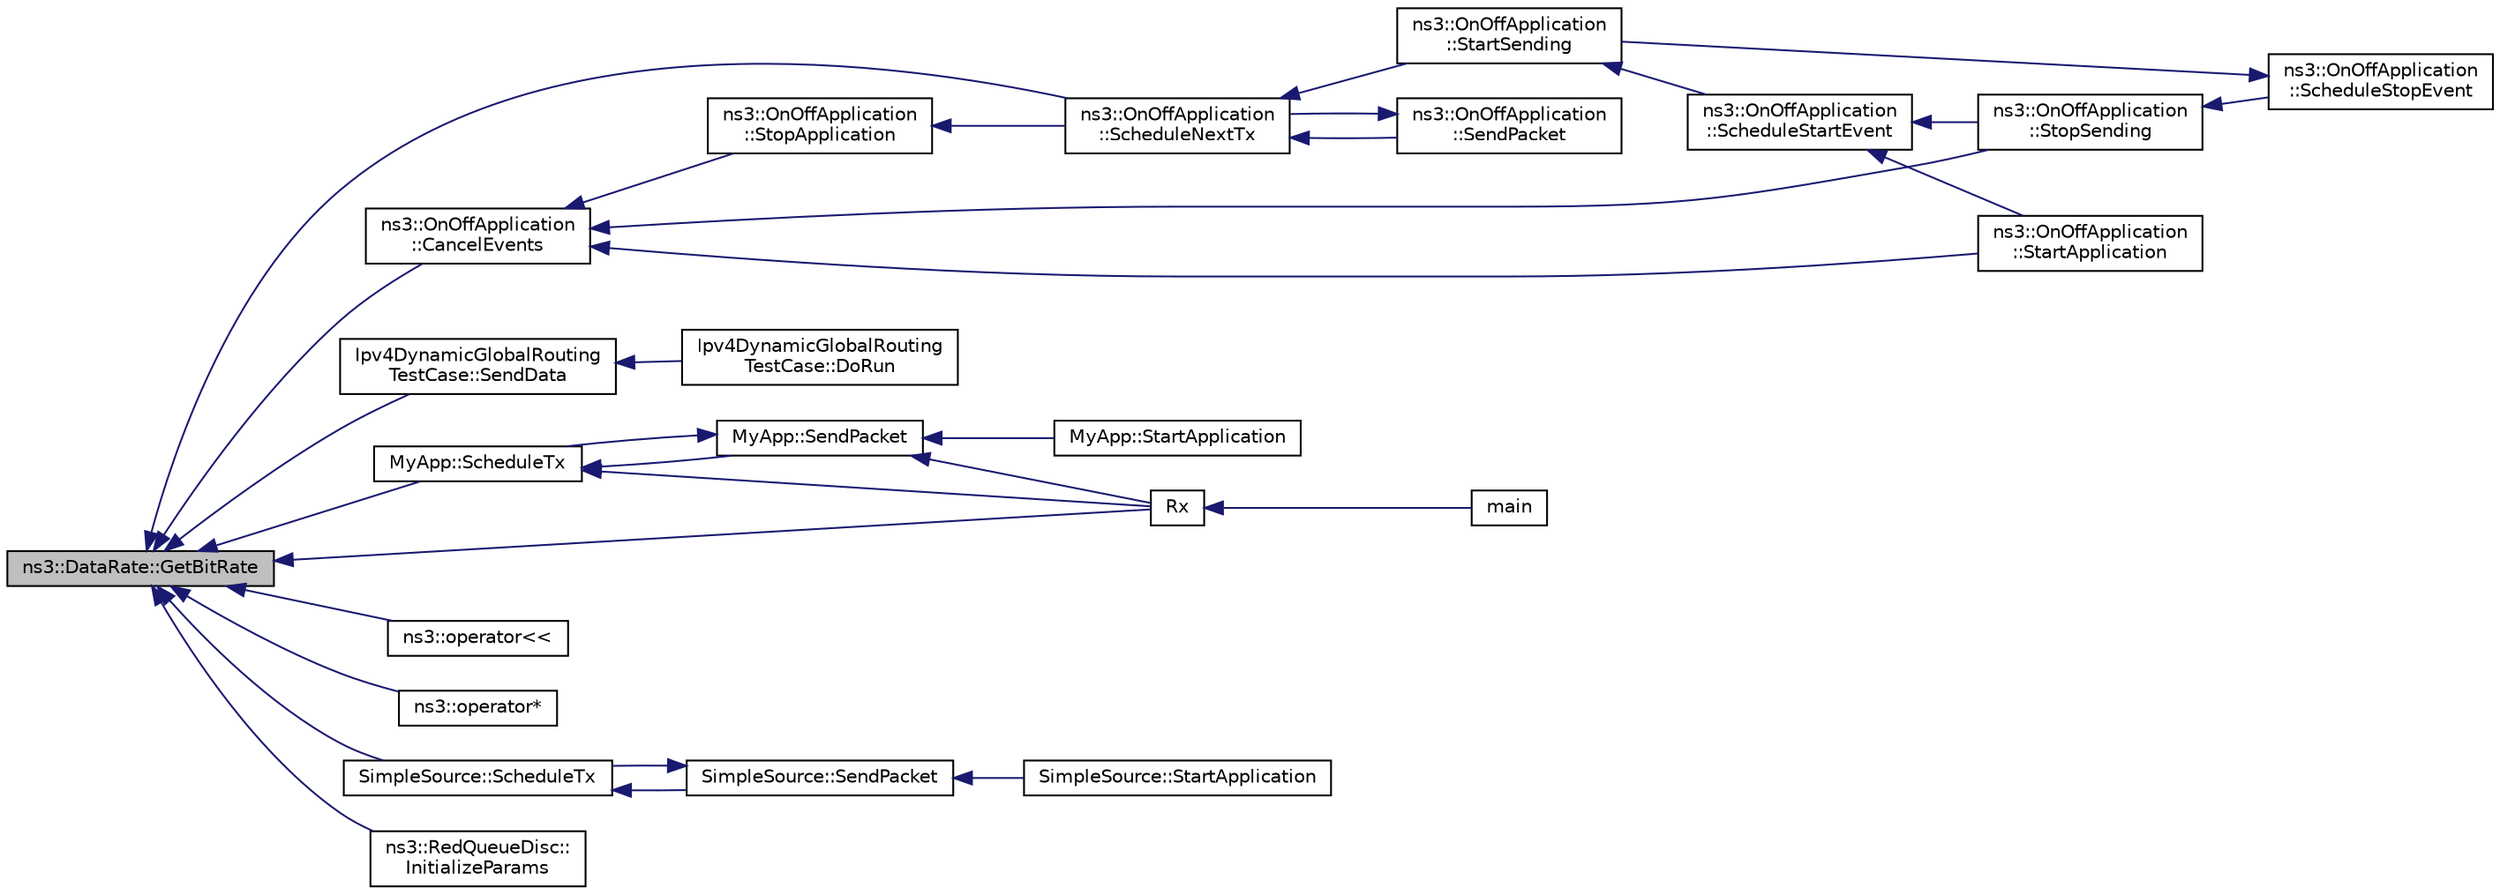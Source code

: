 digraph "ns3::DataRate::GetBitRate"
{
  edge [fontname="Helvetica",fontsize="10",labelfontname="Helvetica",labelfontsize="10"];
  node [fontname="Helvetica",fontsize="10",shape=record];
  rankdir="LR";
  Node1 [label="ns3::DataRate::GetBitRate",height=0.2,width=0.4,color="black", fillcolor="grey75", style="filled", fontcolor="black"];
  Node1 -> Node2 [dir="back",color="midnightblue",fontsize="10",style="solid"];
  Node2 [label="ns3::OnOffApplication\l::CancelEvents",height=0.2,width=0.4,color="black", fillcolor="white", style="filled",URL="$dc/d04/classns3_1_1OnOffApplication.html#afb253c6f54b73e7ca4599ad5541bce5c",tooltip="Cancel all pending events. "];
  Node2 -> Node3 [dir="back",color="midnightblue",fontsize="10",style="solid"];
  Node3 [label="ns3::OnOffApplication\l::StartApplication",height=0.2,width=0.4,color="black", fillcolor="white", style="filled",URL="$dc/d04/classns3_1_1OnOffApplication.html#a0d9d5f0f60ec877c788c5c0e55c9587b",tooltip="Application specific startup code. "];
  Node2 -> Node4 [dir="back",color="midnightblue",fontsize="10",style="solid"];
  Node4 [label="ns3::OnOffApplication\l::StopApplication",height=0.2,width=0.4,color="black", fillcolor="white", style="filled",URL="$dc/d04/classns3_1_1OnOffApplication.html#a944980f8e00a8dcfb14fd4d915396ef7",tooltip="Application specific shutdown code. "];
  Node4 -> Node5 [dir="back",color="midnightblue",fontsize="10",style="solid"];
  Node5 [label="ns3::OnOffApplication\l::ScheduleNextTx",height=0.2,width=0.4,color="black", fillcolor="white", style="filled",URL="$dc/d04/classns3_1_1OnOffApplication.html#a654fc8acee0ccc66f1c736a06c5e149d",tooltip="Schedule the next packet transmission. "];
  Node5 -> Node6 [dir="back",color="midnightblue",fontsize="10",style="solid"];
  Node6 [label="ns3::OnOffApplication\l::StartSending",height=0.2,width=0.4,color="black", fillcolor="white", style="filled",URL="$dc/d04/classns3_1_1OnOffApplication.html#ac3d42b6fa582b938e0197c1b8c015583",tooltip="Start an On period. "];
  Node6 -> Node7 [dir="back",color="midnightblue",fontsize="10",style="solid"];
  Node7 [label="ns3::OnOffApplication\l::ScheduleStartEvent",height=0.2,width=0.4,color="black", fillcolor="white", style="filled",URL="$dc/d04/classns3_1_1OnOffApplication.html#a20124d7b90ced13c6b92388b6ab0d8f9",tooltip="Schedule the next On period start. "];
  Node7 -> Node3 [dir="back",color="midnightblue",fontsize="10",style="solid"];
  Node7 -> Node8 [dir="back",color="midnightblue",fontsize="10",style="solid"];
  Node8 [label="ns3::OnOffApplication\l::StopSending",height=0.2,width=0.4,color="black", fillcolor="white", style="filled",URL="$dc/d04/classns3_1_1OnOffApplication.html#ab84ce405602879567f051a16ff8518a8",tooltip="Start an Off period. "];
  Node8 -> Node9 [dir="back",color="midnightblue",fontsize="10",style="solid"];
  Node9 [label="ns3::OnOffApplication\l::ScheduleStopEvent",height=0.2,width=0.4,color="black", fillcolor="white", style="filled",URL="$dc/d04/classns3_1_1OnOffApplication.html#a77a666c5f73ec9a94fb06ca47c5b6dde",tooltip="Schedule the next Off period start. "];
  Node9 -> Node6 [dir="back",color="midnightblue",fontsize="10",style="solid"];
  Node5 -> Node10 [dir="back",color="midnightblue",fontsize="10",style="solid"];
  Node10 [label="ns3::OnOffApplication\l::SendPacket",height=0.2,width=0.4,color="black", fillcolor="white", style="filled",URL="$dc/d04/classns3_1_1OnOffApplication.html#afe6fb4d4e772370c797b722dbe6f7e3f",tooltip="Send a packet. "];
  Node10 -> Node5 [dir="back",color="midnightblue",fontsize="10",style="solid"];
  Node2 -> Node8 [dir="back",color="midnightblue",fontsize="10",style="solid"];
  Node1 -> Node5 [dir="back",color="midnightblue",fontsize="10",style="solid"];
  Node1 -> Node11 [dir="back",color="midnightblue",fontsize="10",style="solid"];
  Node11 [label="Ipv4DynamicGlobalRouting\lTestCase::SendData",height=0.2,width=0.4,color="black", fillcolor="white", style="filled",URL="$d1/d60/classIpv4DynamicGlobalRoutingTestCase.html#ae9f0be02edbbc7b33856d1b89b1881e2",tooltip="Send some data. "];
  Node11 -> Node12 [dir="back",color="midnightblue",fontsize="10",style="solid"];
  Node12 [label="Ipv4DynamicGlobalRouting\lTestCase::DoRun",height=0.2,width=0.4,color="black", fillcolor="white", style="filled",URL="$d1/d60/classIpv4DynamicGlobalRoutingTestCase.html#a376bd2f408504237fdfac663598fb6c6",tooltip="Implementation to actually run this TestCase. "];
  Node1 -> Node13 [dir="back",color="midnightblue",fontsize="10",style="solid"];
  Node13 [label="MyApp::ScheduleTx",height=0.2,width=0.4,color="black", fillcolor="white", style="filled",URL="$d1/d4a/classMyApp.html#a58aa062a269ba2e29250db014d369a18"];
  Node13 -> Node14 [dir="back",color="midnightblue",fontsize="10",style="solid"];
  Node14 [label="MyApp::SendPacket",height=0.2,width=0.4,color="black", fillcolor="white", style="filled",URL="$d1/d4a/classMyApp.html#aec30dc53058a6239182294be2b60734e"];
  Node14 -> Node15 [dir="back",color="midnightblue",fontsize="10",style="solid"];
  Node15 [label="MyApp::StartApplication",height=0.2,width=0.4,color="black", fillcolor="white", style="filled",URL="$d1/d4a/classMyApp.html#a716120e3449296007a1b493db4a16560",tooltip="Application specific startup code. "];
  Node14 -> Node13 [dir="back",color="midnightblue",fontsize="10",style="solid"];
  Node14 -> Node16 [dir="back",color="midnightblue",fontsize="10",style="solid"];
  Node16 [label="Rx",height=0.2,width=0.4,color="black", fillcolor="white", style="filled",URL="$d6/d3f/mmwave-tcp-example_8cc.html#a44926b91325d01c8749a8e4728a65087"];
  Node16 -> Node17 [dir="back",color="midnightblue",fontsize="10",style="solid"];
  Node17 [label="main",height=0.2,width=0.4,color="black", fillcolor="white", style="filled",URL="$d6/d3f/mmwave-tcp-example_8cc.html#a0ddf1224851353fc92bfbff6f499fa97"];
  Node13 -> Node16 [dir="back",color="midnightblue",fontsize="10",style="solid"];
  Node1 -> Node16 [dir="back",color="midnightblue",fontsize="10",style="solid"];
  Node1 -> Node18 [dir="back",color="midnightblue",fontsize="10",style="solid"];
  Node18 [label="ns3::operator\<\<",height=0.2,width=0.4,color="black", fillcolor="white", style="filled",URL="$d7/d2e/namespacens3.html#a75cc796d7ece809ccee8456ff1efeb14",tooltip="Stream insertion operator. "];
  Node1 -> Node19 [dir="back",color="midnightblue",fontsize="10",style="solid"];
  Node19 [label="ns3::operator*",height=0.2,width=0.4,color="black", fillcolor="white", style="filled",URL="$d7/d2e/namespacens3.html#a04d08a98ce4211ac9cf750b882126661",tooltip="Multiply datarate by a time value. "];
  Node1 -> Node20 [dir="back",color="midnightblue",fontsize="10",style="solid"];
  Node20 [label="SimpleSource::ScheduleTx",height=0.2,width=0.4,color="black", fillcolor="white", style="filled",URL="$d9/d97/classSimpleSource.html#ae3e167b005ac1ba95c7c5e6f4fc5ff99"];
  Node20 -> Node21 [dir="back",color="midnightblue",fontsize="10",style="solid"];
  Node21 [label="SimpleSource::SendPacket",height=0.2,width=0.4,color="black", fillcolor="white", style="filled",URL="$d9/d97/classSimpleSource.html#ae1b5c282b00b2e06301c5b8659082cd1"];
  Node21 -> Node22 [dir="back",color="midnightblue",fontsize="10",style="solid"];
  Node22 [label="SimpleSource::StartApplication",height=0.2,width=0.4,color="black", fillcolor="white", style="filled",URL="$d9/d97/classSimpleSource.html#a081ae355f30d29afa055f20a1c7c9896",tooltip="Application specific startup code. "];
  Node21 -> Node20 [dir="back",color="midnightblue",fontsize="10",style="solid"];
  Node1 -> Node23 [dir="back",color="midnightblue",fontsize="10",style="solid"];
  Node23 [label="ns3::RedQueueDisc::\lInitializeParams",height=0.2,width=0.4,color="black", fillcolor="white", style="filled",URL="$d5/d02/classns3_1_1RedQueueDisc.html#adac83b0cbf66f22a6176304b3907995e",tooltip="Initialize the queue parameters. "];
}
